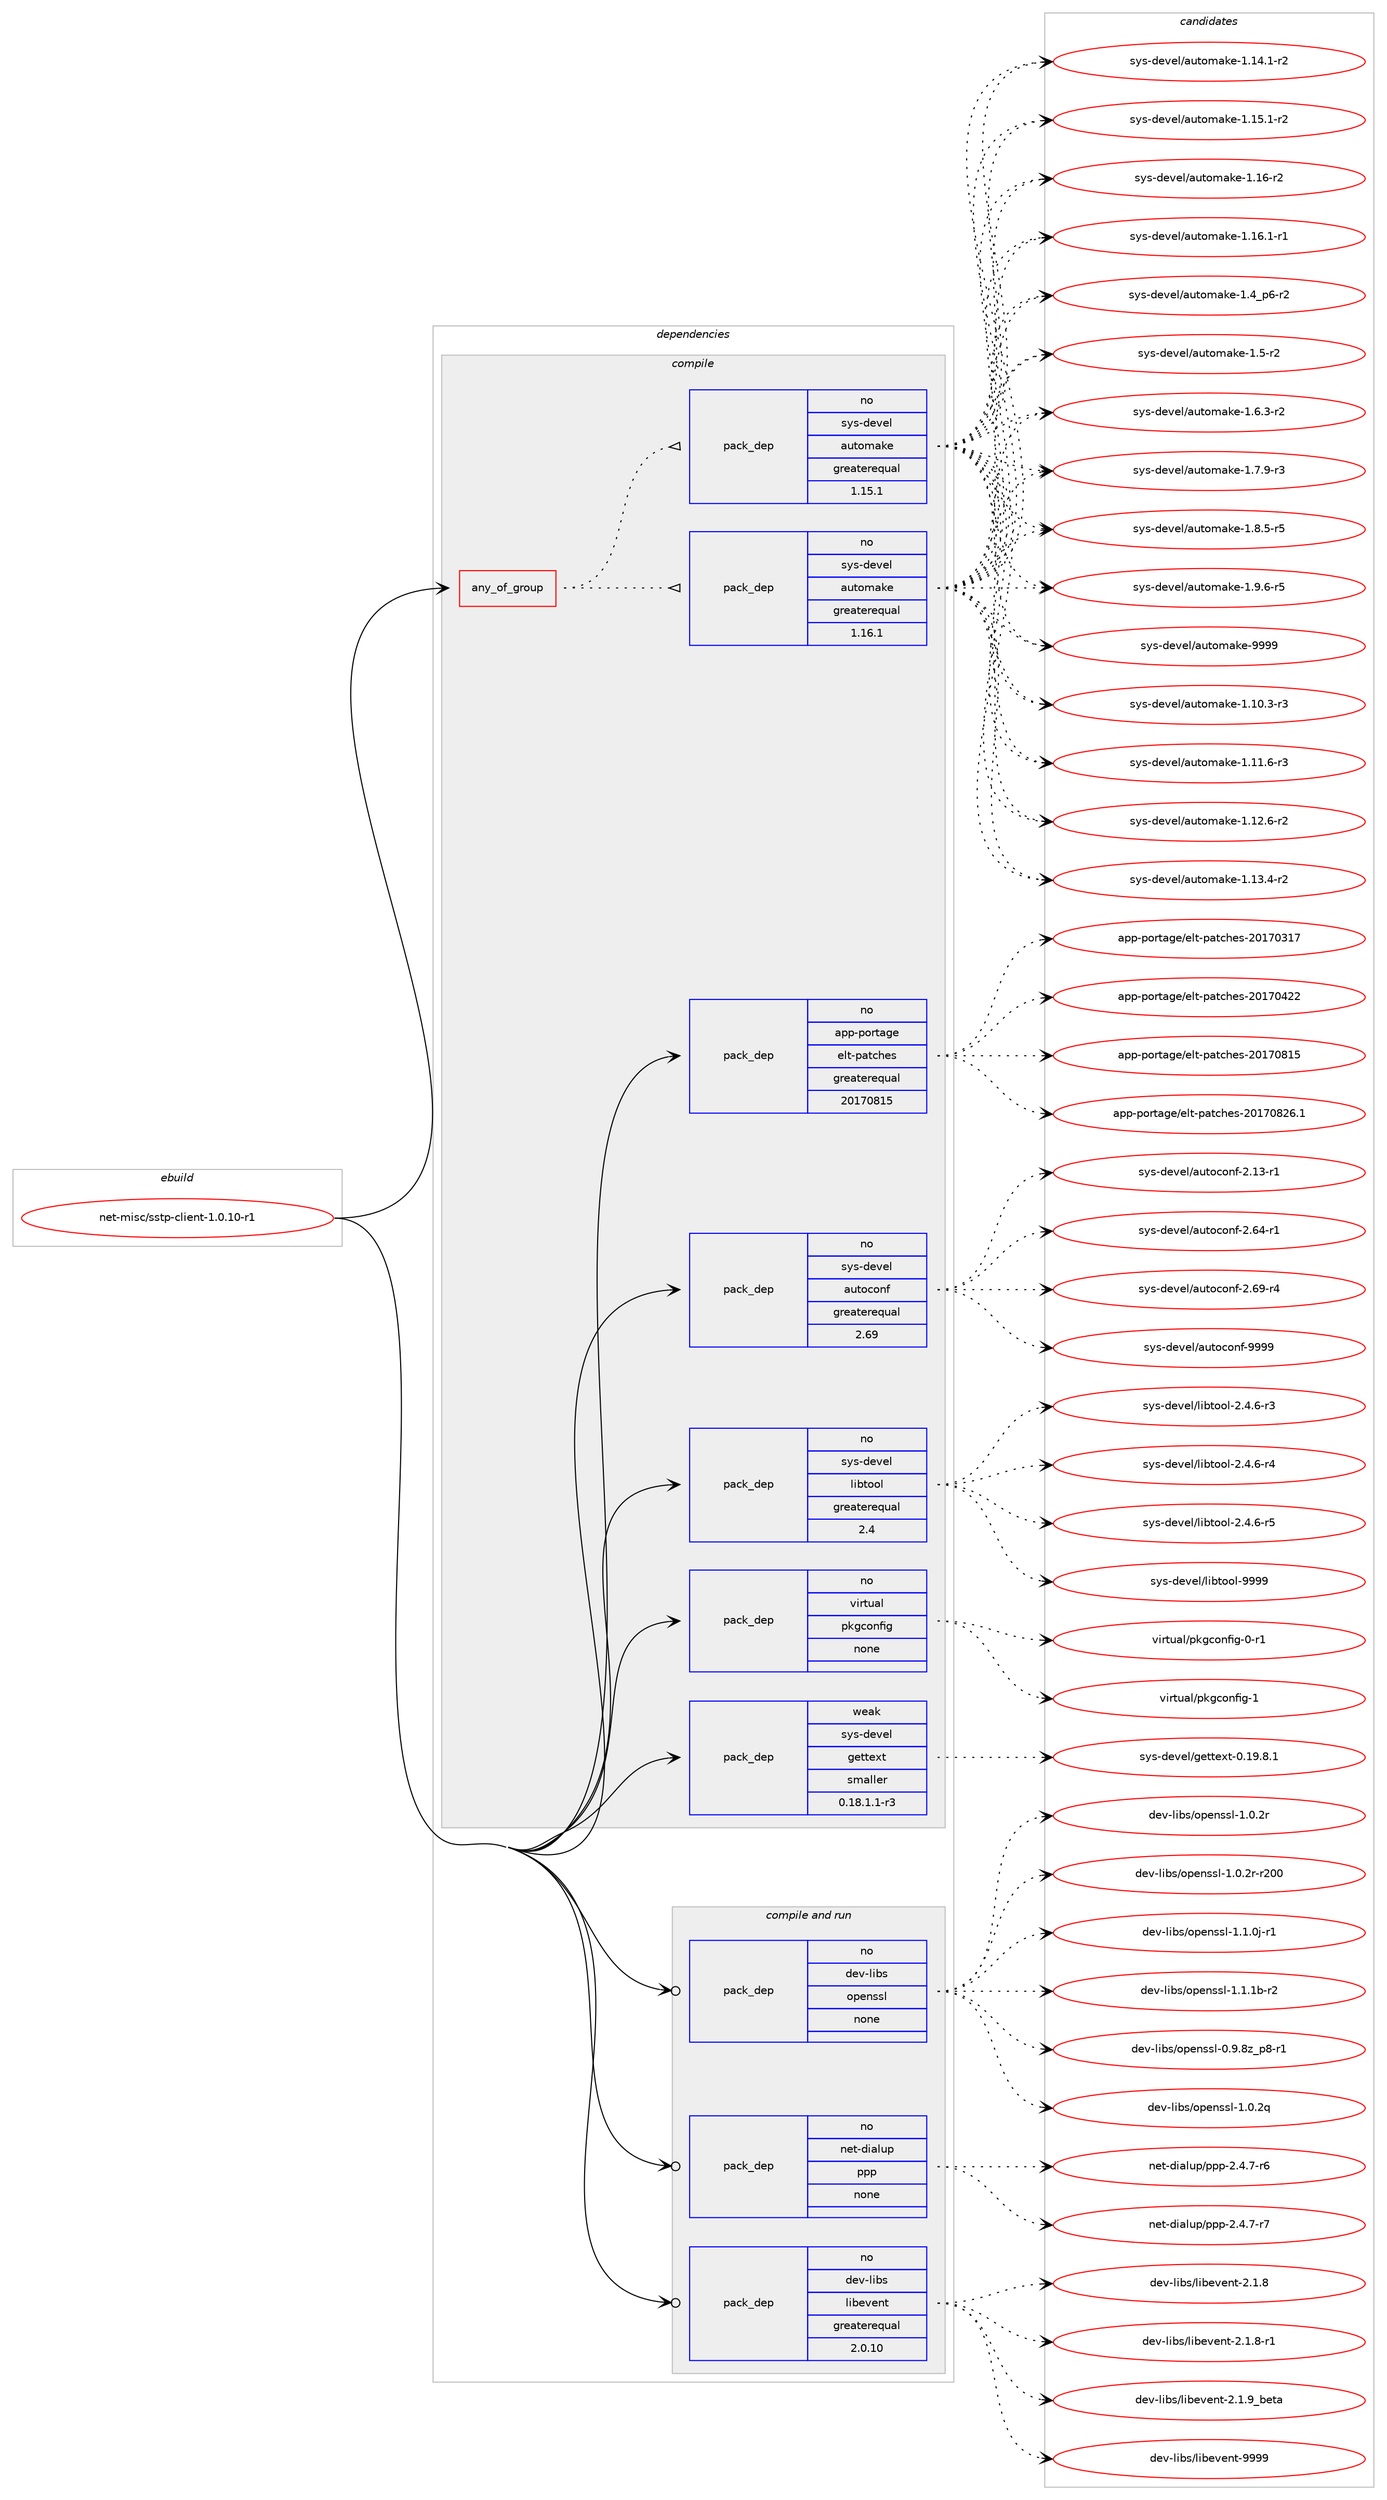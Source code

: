 digraph prolog {

# *************
# Graph options
# *************

newrank=true;
concentrate=true;
compound=true;
graph [rankdir=LR,fontname=Helvetica,fontsize=10,ranksep=1.5];#, ranksep=2.5, nodesep=0.2];
edge  [arrowhead=vee];
node  [fontname=Helvetica,fontsize=10];

# **********
# The ebuild
# **********

subgraph cluster_leftcol {
color=gray;
rank=same;
label=<<i>ebuild</i>>;
id [label="net-misc/sstp-client-1.0.10-r1", color=red, width=4, href="../net-misc/sstp-client-1.0.10-r1.svg"];
}

# ****************
# The dependencies
# ****************

subgraph cluster_midcol {
color=gray;
label=<<i>dependencies</i>>;
subgraph cluster_compile {
fillcolor="#eeeeee";
style=filled;
label=<<i>compile</i>>;
subgraph any26465 {
dependency1672716 [label=<<TABLE BORDER="0" CELLBORDER="1" CELLSPACING="0" CELLPADDING="4"><TR><TD CELLPADDING="10">any_of_group</TD></TR></TABLE>>, shape=none, color=red];subgraph pack1196024 {
dependency1672717 [label=<<TABLE BORDER="0" CELLBORDER="1" CELLSPACING="0" CELLPADDING="4" WIDTH="220"><TR><TD ROWSPAN="6" CELLPADDING="30">pack_dep</TD></TR><TR><TD WIDTH="110">no</TD></TR><TR><TD>sys-devel</TD></TR><TR><TD>automake</TD></TR><TR><TD>greaterequal</TD></TR><TR><TD>1.16.1</TD></TR></TABLE>>, shape=none, color=blue];
}
dependency1672716:e -> dependency1672717:w [weight=20,style="dotted",arrowhead="oinv"];
subgraph pack1196025 {
dependency1672718 [label=<<TABLE BORDER="0" CELLBORDER="1" CELLSPACING="0" CELLPADDING="4" WIDTH="220"><TR><TD ROWSPAN="6" CELLPADDING="30">pack_dep</TD></TR><TR><TD WIDTH="110">no</TD></TR><TR><TD>sys-devel</TD></TR><TR><TD>automake</TD></TR><TR><TD>greaterequal</TD></TR><TR><TD>1.15.1</TD></TR></TABLE>>, shape=none, color=blue];
}
dependency1672716:e -> dependency1672718:w [weight=20,style="dotted",arrowhead="oinv"];
}
id:e -> dependency1672716:w [weight=20,style="solid",arrowhead="vee"];
subgraph pack1196026 {
dependency1672719 [label=<<TABLE BORDER="0" CELLBORDER="1" CELLSPACING="0" CELLPADDING="4" WIDTH="220"><TR><TD ROWSPAN="6" CELLPADDING="30">pack_dep</TD></TR><TR><TD WIDTH="110">no</TD></TR><TR><TD>app-portage</TD></TR><TR><TD>elt-patches</TD></TR><TR><TD>greaterequal</TD></TR><TR><TD>20170815</TD></TR></TABLE>>, shape=none, color=blue];
}
id:e -> dependency1672719:w [weight=20,style="solid",arrowhead="vee"];
subgraph pack1196027 {
dependency1672720 [label=<<TABLE BORDER="0" CELLBORDER="1" CELLSPACING="0" CELLPADDING="4" WIDTH="220"><TR><TD ROWSPAN="6" CELLPADDING="30">pack_dep</TD></TR><TR><TD WIDTH="110">no</TD></TR><TR><TD>sys-devel</TD></TR><TR><TD>autoconf</TD></TR><TR><TD>greaterequal</TD></TR><TR><TD>2.69</TD></TR></TABLE>>, shape=none, color=blue];
}
id:e -> dependency1672720:w [weight=20,style="solid",arrowhead="vee"];
subgraph pack1196028 {
dependency1672721 [label=<<TABLE BORDER="0" CELLBORDER="1" CELLSPACING="0" CELLPADDING="4" WIDTH="220"><TR><TD ROWSPAN="6" CELLPADDING="30">pack_dep</TD></TR><TR><TD WIDTH="110">no</TD></TR><TR><TD>sys-devel</TD></TR><TR><TD>libtool</TD></TR><TR><TD>greaterequal</TD></TR><TR><TD>2.4</TD></TR></TABLE>>, shape=none, color=blue];
}
id:e -> dependency1672721:w [weight=20,style="solid",arrowhead="vee"];
subgraph pack1196029 {
dependency1672722 [label=<<TABLE BORDER="0" CELLBORDER="1" CELLSPACING="0" CELLPADDING="4" WIDTH="220"><TR><TD ROWSPAN="6" CELLPADDING="30">pack_dep</TD></TR><TR><TD WIDTH="110">no</TD></TR><TR><TD>virtual</TD></TR><TR><TD>pkgconfig</TD></TR><TR><TD>none</TD></TR><TR><TD></TD></TR></TABLE>>, shape=none, color=blue];
}
id:e -> dependency1672722:w [weight=20,style="solid",arrowhead="vee"];
subgraph pack1196030 {
dependency1672723 [label=<<TABLE BORDER="0" CELLBORDER="1" CELLSPACING="0" CELLPADDING="4" WIDTH="220"><TR><TD ROWSPAN="6" CELLPADDING="30">pack_dep</TD></TR><TR><TD WIDTH="110">weak</TD></TR><TR><TD>sys-devel</TD></TR><TR><TD>gettext</TD></TR><TR><TD>smaller</TD></TR><TR><TD>0.18.1.1-r3</TD></TR></TABLE>>, shape=none, color=blue];
}
id:e -> dependency1672723:w [weight=20,style="solid",arrowhead="vee"];
}
subgraph cluster_compileandrun {
fillcolor="#eeeeee";
style=filled;
label=<<i>compile and run</i>>;
subgraph pack1196031 {
dependency1672724 [label=<<TABLE BORDER="0" CELLBORDER="1" CELLSPACING="0" CELLPADDING="4" WIDTH="220"><TR><TD ROWSPAN="6" CELLPADDING="30">pack_dep</TD></TR><TR><TD WIDTH="110">no</TD></TR><TR><TD>dev-libs</TD></TR><TR><TD>libevent</TD></TR><TR><TD>greaterequal</TD></TR><TR><TD>2.0.10</TD></TR></TABLE>>, shape=none, color=blue];
}
id:e -> dependency1672724:w [weight=20,style="solid",arrowhead="odotvee"];
subgraph pack1196032 {
dependency1672725 [label=<<TABLE BORDER="0" CELLBORDER="1" CELLSPACING="0" CELLPADDING="4" WIDTH="220"><TR><TD ROWSPAN="6" CELLPADDING="30">pack_dep</TD></TR><TR><TD WIDTH="110">no</TD></TR><TR><TD>dev-libs</TD></TR><TR><TD>openssl</TD></TR><TR><TD>none</TD></TR><TR><TD></TD></TR></TABLE>>, shape=none, color=blue];
}
id:e -> dependency1672725:w [weight=20,style="solid",arrowhead="odotvee"];
subgraph pack1196033 {
dependency1672726 [label=<<TABLE BORDER="0" CELLBORDER="1" CELLSPACING="0" CELLPADDING="4" WIDTH="220"><TR><TD ROWSPAN="6" CELLPADDING="30">pack_dep</TD></TR><TR><TD WIDTH="110">no</TD></TR><TR><TD>net-dialup</TD></TR><TR><TD>ppp</TD></TR><TR><TD>none</TD></TR><TR><TD></TD></TR></TABLE>>, shape=none, color=blue];
}
id:e -> dependency1672726:w [weight=20,style="solid",arrowhead="odotvee"];
}
subgraph cluster_run {
fillcolor="#eeeeee";
style=filled;
label=<<i>run</i>>;
}
}

# **************
# The candidates
# **************

subgraph cluster_choices {
rank=same;
color=gray;
label=<<i>candidates</i>>;

subgraph choice1196024 {
color=black;
nodesep=1;
choice11512111545100101118101108479711711611110997107101454946494846514511451 [label="sys-devel/automake-1.10.3-r3", color=red, width=4,href="../sys-devel/automake-1.10.3-r3.svg"];
choice11512111545100101118101108479711711611110997107101454946494946544511451 [label="sys-devel/automake-1.11.6-r3", color=red, width=4,href="../sys-devel/automake-1.11.6-r3.svg"];
choice11512111545100101118101108479711711611110997107101454946495046544511450 [label="sys-devel/automake-1.12.6-r2", color=red, width=4,href="../sys-devel/automake-1.12.6-r2.svg"];
choice11512111545100101118101108479711711611110997107101454946495146524511450 [label="sys-devel/automake-1.13.4-r2", color=red, width=4,href="../sys-devel/automake-1.13.4-r2.svg"];
choice11512111545100101118101108479711711611110997107101454946495246494511450 [label="sys-devel/automake-1.14.1-r2", color=red, width=4,href="../sys-devel/automake-1.14.1-r2.svg"];
choice11512111545100101118101108479711711611110997107101454946495346494511450 [label="sys-devel/automake-1.15.1-r2", color=red, width=4,href="../sys-devel/automake-1.15.1-r2.svg"];
choice1151211154510010111810110847971171161111099710710145494649544511450 [label="sys-devel/automake-1.16-r2", color=red, width=4,href="../sys-devel/automake-1.16-r2.svg"];
choice11512111545100101118101108479711711611110997107101454946495446494511449 [label="sys-devel/automake-1.16.1-r1", color=red, width=4,href="../sys-devel/automake-1.16.1-r1.svg"];
choice115121115451001011181011084797117116111109971071014549465295112544511450 [label="sys-devel/automake-1.4_p6-r2", color=red, width=4,href="../sys-devel/automake-1.4_p6-r2.svg"];
choice11512111545100101118101108479711711611110997107101454946534511450 [label="sys-devel/automake-1.5-r2", color=red, width=4,href="../sys-devel/automake-1.5-r2.svg"];
choice115121115451001011181011084797117116111109971071014549465446514511450 [label="sys-devel/automake-1.6.3-r2", color=red, width=4,href="../sys-devel/automake-1.6.3-r2.svg"];
choice115121115451001011181011084797117116111109971071014549465546574511451 [label="sys-devel/automake-1.7.9-r3", color=red, width=4,href="../sys-devel/automake-1.7.9-r3.svg"];
choice115121115451001011181011084797117116111109971071014549465646534511453 [label="sys-devel/automake-1.8.5-r5", color=red, width=4,href="../sys-devel/automake-1.8.5-r5.svg"];
choice115121115451001011181011084797117116111109971071014549465746544511453 [label="sys-devel/automake-1.9.6-r5", color=red, width=4,href="../sys-devel/automake-1.9.6-r5.svg"];
choice115121115451001011181011084797117116111109971071014557575757 [label="sys-devel/automake-9999", color=red, width=4,href="../sys-devel/automake-9999.svg"];
dependency1672717:e -> choice11512111545100101118101108479711711611110997107101454946494846514511451:w [style=dotted,weight="100"];
dependency1672717:e -> choice11512111545100101118101108479711711611110997107101454946494946544511451:w [style=dotted,weight="100"];
dependency1672717:e -> choice11512111545100101118101108479711711611110997107101454946495046544511450:w [style=dotted,weight="100"];
dependency1672717:e -> choice11512111545100101118101108479711711611110997107101454946495146524511450:w [style=dotted,weight="100"];
dependency1672717:e -> choice11512111545100101118101108479711711611110997107101454946495246494511450:w [style=dotted,weight="100"];
dependency1672717:e -> choice11512111545100101118101108479711711611110997107101454946495346494511450:w [style=dotted,weight="100"];
dependency1672717:e -> choice1151211154510010111810110847971171161111099710710145494649544511450:w [style=dotted,weight="100"];
dependency1672717:e -> choice11512111545100101118101108479711711611110997107101454946495446494511449:w [style=dotted,weight="100"];
dependency1672717:e -> choice115121115451001011181011084797117116111109971071014549465295112544511450:w [style=dotted,weight="100"];
dependency1672717:e -> choice11512111545100101118101108479711711611110997107101454946534511450:w [style=dotted,weight="100"];
dependency1672717:e -> choice115121115451001011181011084797117116111109971071014549465446514511450:w [style=dotted,weight="100"];
dependency1672717:e -> choice115121115451001011181011084797117116111109971071014549465546574511451:w [style=dotted,weight="100"];
dependency1672717:e -> choice115121115451001011181011084797117116111109971071014549465646534511453:w [style=dotted,weight="100"];
dependency1672717:e -> choice115121115451001011181011084797117116111109971071014549465746544511453:w [style=dotted,weight="100"];
dependency1672717:e -> choice115121115451001011181011084797117116111109971071014557575757:w [style=dotted,weight="100"];
}
subgraph choice1196025 {
color=black;
nodesep=1;
choice11512111545100101118101108479711711611110997107101454946494846514511451 [label="sys-devel/automake-1.10.3-r3", color=red, width=4,href="../sys-devel/automake-1.10.3-r3.svg"];
choice11512111545100101118101108479711711611110997107101454946494946544511451 [label="sys-devel/automake-1.11.6-r3", color=red, width=4,href="../sys-devel/automake-1.11.6-r3.svg"];
choice11512111545100101118101108479711711611110997107101454946495046544511450 [label="sys-devel/automake-1.12.6-r2", color=red, width=4,href="../sys-devel/automake-1.12.6-r2.svg"];
choice11512111545100101118101108479711711611110997107101454946495146524511450 [label="sys-devel/automake-1.13.4-r2", color=red, width=4,href="../sys-devel/automake-1.13.4-r2.svg"];
choice11512111545100101118101108479711711611110997107101454946495246494511450 [label="sys-devel/automake-1.14.1-r2", color=red, width=4,href="../sys-devel/automake-1.14.1-r2.svg"];
choice11512111545100101118101108479711711611110997107101454946495346494511450 [label="sys-devel/automake-1.15.1-r2", color=red, width=4,href="../sys-devel/automake-1.15.1-r2.svg"];
choice1151211154510010111810110847971171161111099710710145494649544511450 [label="sys-devel/automake-1.16-r2", color=red, width=4,href="../sys-devel/automake-1.16-r2.svg"];
choice11512111545100101118101108479711711611110997107101454946495446494511449 [label="sys-devel/automake-1.16.1-r1", color=red, width=4,href="../sys-devel/automake-1.16.1-r1.svg"];
choice115121115451001011181011084797117116111109971071014549465295112544511450 [label="sys-devel/automake-1.4_p6-r2", color=red, width=4,href="../sys-devel/automake-1.4_p6-r2.svg"];
choice11512111545100101118101108479711711611110997107101454946534511450 [label="sys-devel/automake-1.5-r2", color=red, width=4,href="../sys-devel/automake-1.5-r2.svg"];
choice115121115451001011181011084797117116111109971071014549465446514511450 [label="sys-devel/automake-1.6.3-r2", color=red, width=4,href="../sys-devel/automake-1.6.3-r2.svg"];
choice115121115451001011181011084797117116111109971071014549465546574511451 [label="sys-devel/automake-1.7.9-r3", color=red, width=4,href="../sys-devel/automake-1.7.9-r3.svg"];
choice115121115451001011181011084797117116111109971071014549465646534511453 [label="sys-devel/automake-1.8.5-r5", color=red, width=4,href="../sys-devel/automake-1.8.5-r5.svg"];
choice115121115451001011181011084797117116111109971071014549465746544511453 [label="sys-devel/automake-1.9.6-r5", color=red, width=4,href="../sys-devel/automake-1.9.6-r5.svg"];
choice115121115451001011181011084797117116111109971071014557575757 [label="sys-devel/automake-9999", color=red, width=4,href="../sys-devel/automake-9999.svg"];
dependency1672718:e -> choice11512111545100101118101108479711711611110997107101454946494846514511451:w [style=dotted,weight="100"];
dependency1672718:e -> choice11512111545100101118101108479711711611110997107101454946494946544511451:w [style=dotted,weight="100"];
dependency1672718:e -> choice11512111545100101118101108479711711611110997107101454946495046544511450:w [style=dotted,weight="100"];
dependency1672718:e -> choice11512111545100101118101108479711711611110997107101454946495146524511450:w [style=dotted,weight="100"];
dependency1672718:e -> choice11512111545100101118101108479711711611110997107101454946495246494511450:w [style=dotted,weight="100"];
dependency1672718:e -> choice11512111545100101118101108479711711611110997107101454946495346494511450:w [style=dotted,weight="100"];
dependency1672718:e -> choice1151211154510010111810110847971171161111099710710145494649544511450:w [style=dotted,weight="100"];
dependency1672718:e -> choice11512111545100101118101108479711711611110997107101454946495446494511449:w [style=dotted,weight="100"];
dependency1672718:e -> choice115121115451001011181011084797117116111109971071014549465295112544511450:w [style=dotted,weight="100"];
dependency1672718:e -> choice11512111545100101118101108479711711611110997107101454946534511450:w [style=dotted,weight="100"];
dependency1672718:e -> choice115121115451001011181011084797117116111109971071014549465446514511450:w [style=dotted,weight="100"];
dependency1672718:e -> choice115121115451001011181011084797117116111109971071014549465546574511451:w [style=dotted,weight="100"];
dependency1672718:e -> choice115121115451001011181011084797117116111109971071014549465646534511453:w [style=dotted,weight="100"];
dependency1672718:e -> choice115121115451001011181011084797117116111109971071014549465746544511453:w [style=dotted,weight="100"];
dependency1672718:e -> choice115121115451001011181011084797117116111109971071014557575757:w [style=dotted,weight="100"];
}
subgraph choice1196026 {
color=black;
nodesep=1;
choice97112112451121111141169710310147101108116451129711699104101115455048495548514955 [label="app-portage/elt-patches-20170317", color=red, width=4,href="../app-portage/elt-patches-20170317.svg"];
choice97112112451121111141169710310147101108116451129711699104101115455048495548525050 [label="app-portage/elt-patches-20170422", color=red, width=4,href="../app-portage/elt-patches-20170422.svg"];
choice97112112451121111141169710310147101108116451129711699104101115455048495548564953 [label="app-portage/elt-patches-20170815", color=red, width=4,href="../app-portage/elt-patches-20170815.svg"];
choice971121124511211111411697103101471011081164511297116991041011154550484955485650544649 [label="app-portage/elt-patches-20170826.1", color=red, width=4,href="../app-portage/elt-patches-20170826.1.svg"];
dependency1672719:e -> choice97112112451121111141169710310147101108116451129711699104101115455048495548514955:w [style=dotted,weight="100"];
dependency1672719:e -> choice97112112451121111141169710310147101108116451129711699104101115455048495548525050:w [style=dotted,weight="100"];
dependency1672719:e -> choice97112112451121111141169710310147101108116451129711699104101115455048495548564953:w [style=dotted,weight="100"];
dependency1672719:e -> choice971121124511211111411697103101471011081164511297116991041011154550484955485650544649:w [style=dotted,weight="100"];
}
subgraph choice1196027 {
color=black;
nodesep=1;
choice1151211154510010111810110847971171161119911111010245504649514511449 [label="sys-devel/autoconf-2.13-r1", color=red, width=4,href="../sys-devel/autoconf-2.13-r1.svg"];
choice1151211154510010111810110847971171161119911111010245504654524511449 [label="sys-devel/autoconf-2.64-r1", color=red, width=4,href="../sys-devel/autoconf-2.64-r1.svg"];
choice1151211154510010111810110847971171161119911111010245504654574511452 [label="sys-devel/autoconf-2.69-r4", color=red, width=4,href="../sys-devel/autoconf-2.69-r4.svg"];
choice115121115451001011181011084797117116111991111101024557575757 [label="sys-devel/autoconf-9999", color=red, width=4,href="../sys-devel/autoconf-9999.svg"];
dependency1672720:e -> choice1151211154510010111810110847971171161119911111010245504649514511449:w [style=dotted,weight="100"];
dependency1672720:e -> choice1151211154510010111810110847971171161119911111010245504654524511449:w [style=dotted,weight="100"];
dependency1672720:e -> choice1151211154510010111810110847971171161119911111010245504654574511452:w [style=dotted,weight="100"];
dependency1672720:e -> choice115121115451001011181011084797117116111991111101024557575757:w [style=dotted,weight="100"];
}
subgraph choice1196028 {
color=black;
nodesep=1;
choice1151211154510010111810110847108105981161111111084550465246544511451 [label="sys-devel/libtool-2.4.6-r3", color=red, width=4,href="../sys-devel/libtool-2.4.6-r3.svg"];
choice1151211154510010111810110847108105981161111111084550465246544511452 [label="sys-devel/libtool-2.4.6-r4", color=red, width=4,href="../sys-devel/libtool-2.4.6-r4.svg"];
choice1151211154510010111810110847108105981161111111084550465246544511453 [label="sys-devel/libtool-2.4.6-r5", color=red, width=4,href="../sys-devel/libtool-2.4.6-r5.svg"];
choice1151211154510010111810110847108105981161111111084557575757 [label="sys-devel/libtool-9999", color=red, width=4,href="../sys-devel/libtool-9999.svg"];
dependency1672721:e -> choice1151211154510010111810110847108105981161111111084550465246544511451:w [style=dotted,weight="100"];
dependency1672721:e -> choice1151211154510010111810110847108105981161111111084550465246544511452:w [style=dotted,weight="100"];
dependency1672721:e -> choice1151211154510010111810110847108105981161111111084550465246544511453:w [style=dotted,weight="100"];
dependency1672721:e -> choice1151211154510010111810110847108105981161111111084557575757:w [style=dotted,weight="100"];
}
subgraph choice1196029 {
color=black;
nodesep=1;
choice11810511411611797108471121071039911111010210510345484511449 [label="virtual/pkgconfig-0-r1", color=red, width=4,href="../virtual/pkgconfig-0-r1.svg"];
choice1181051141161179710847112107103991111101021051034549 [label="virtual/pkgconfig-1", color=red, width=4,href="../virtual/pkgconfig-1.svg"];
dependency1672722:e -> choice11810511411611797108471121071039911111010210510345484511449:w [style=dotted,weight="100"];
dependency1672722:e -> choice1181051141161179710847112107103991111101021051034549:w [style=dotted,weight="100"];
}
subgraph choice1196030 {
color=black;
nodesep=1;
choice1151211154510010111810110847103101116116101120116454846495746564649 [label="sys-devel/gettext-0.19.8.1", color=red, width=4,href="../sys-devel/gettext-0.19.8.1.svg"];
dependency1672723:e -> choice1151211154510010111810110847103101116116101120116454846495746564649:w [style=dotted,weight="100"];
}
subgraph choice1196031 {
color=black;
nodesep=1;
choice10010111845108105981154710810598101118101110116455046494656 [label="dev-libs/libevent-2.1.8", color=red, width=4,href="../dev-libs/libevent-2.1.8.svg"];
choice100101118451081059811547108105981011181011101164550464946564511449 [label="dev-libs/libevent-2.1.8-r1", color=red, width=4,href="../dev-libs/libevent-2.1.8-r1.svg"];
choice10010111845108105981154710810598101118101110116455046494657959810111697 [label="dev-libs/libevent-2.1.9_beta", color=red, width=4,href="../dev-libs/libevent-2.1.9_beta.svg"];
choice100101118451081059811547108105981011181011101164557575757 [label="dev-libs/libevent-9999", color=red, width=4,href="../dev-libs/libevent-9999.svg"];
dependency1672724:e -> choice10010111845108105981154710810598101118101110116455046494656:w [style=dotted,weight="100"];
dependency1672724:e -> choice100101118451081059811547108105981011181011101164550464946564511449:w [style=dotted,weight="100"];
dependency1672724:e -> choice10010111845108105981154710810598101118101110116455046494657959810111697:w [style=dotted,weight="100"];
dependency1672724:e -> choice100101118451081059811547108105981011181011101164557575757:w [style=dotted,weight="100"];
}
subgraph choice1196032 {
color=black;
nodesep=1;
choice10010111845108105981154711111210111011511510845484657465612295112564511449 [label="dev-libs/openssl-0.9.8z_p8-r1", color=red, width=4,href="../dev-libs/openssl-0.9.8z_p8-r1.svg"];
choice100101118451081059811547111112101110115115108454946484650113 [label="dev-libs/openssl-1.0.2q", color=red, width=4,href="../dev-libs/openssl-1.0.2q.svg"];
choice100101118451081059811547111112101110115115108454946484650114 [label="dev-libs/openssl-1.0.2r", color=red, width=4,href="../dev-libs/openssl-1.0.2r.svg"];
choice10010111845108105981154711111210111011511510845494648465011445114504848 [label="dev-libs/openssl-1.0.2r-r200", color=red, width=4,href="../dev-libs/openssl-1.0.2r-r200.svg"];
choice1001011184510810598115471111121011101151151084549464946481064511449 [label="dev-libs/openssl-1.1.0j-r1", color=red, width=4,href="../dev-libs/openssl-1.1.0j-r1.svg"];
choice100101118451081059811547111112101110115115108454946494649984511450 [label="dev-libs/openssl-1.1.1b-r2", color=red, width=4,href="../dev-libs/openssl-1.1.1b-r2.svg"];
dependency1672725:e -> choice10010111845108105981154711111210111011511510845484657465612295112564511449:w [style=dotted,weight="100"];
dependency1672725:e -> choice100101118451081059811547111112101110115115108454946484650113:w [style=dotted,weight="100"];
dependency1672725:e -> choice100101118451081059811547111112101110115115108454946484650114:w [style=dotted,weight="100"];
dependency1672725:e -> choice10010111845108105981154711111210111011511510845494648465011445114504848:w [style=dotted,weight="100"];
dependency1672725:e -> choice1001011184510810598115471111121011101151151084549464946481064511449:w [style=dotted,weight="100"];
dependency1672725:e -> choice100101118451081059811547111112101110115115108454946494649984511450:w [style=dotted,weight="100"];
}
subgraph choice1196033 {
color=black;
nodesep=1;
choice1101011164510010597108117112471121121124550465246554511454 [label="net-dialup/ppp-2.4.7-r6", color=red, width=4,href="../net-dialup/ppp-2.4.7-r6.svg"];
choice1101011164510010597108117112471121121124550465246554511455 [label="net-dialup/ppp-2.4.7-r7", color=red, width=4,href="../net-dialup/ppp-2.4.7-r7.svg"];
dependency1672726:e -> choice1101011164510010597108117112471121121124550465246554511454:w [style=dotted,weight="100"];
dependency1672726:e -> choice1101011164510010597108117112471121121124550465246554511455:w [style=dotted,weight="100"];
}
}

}
